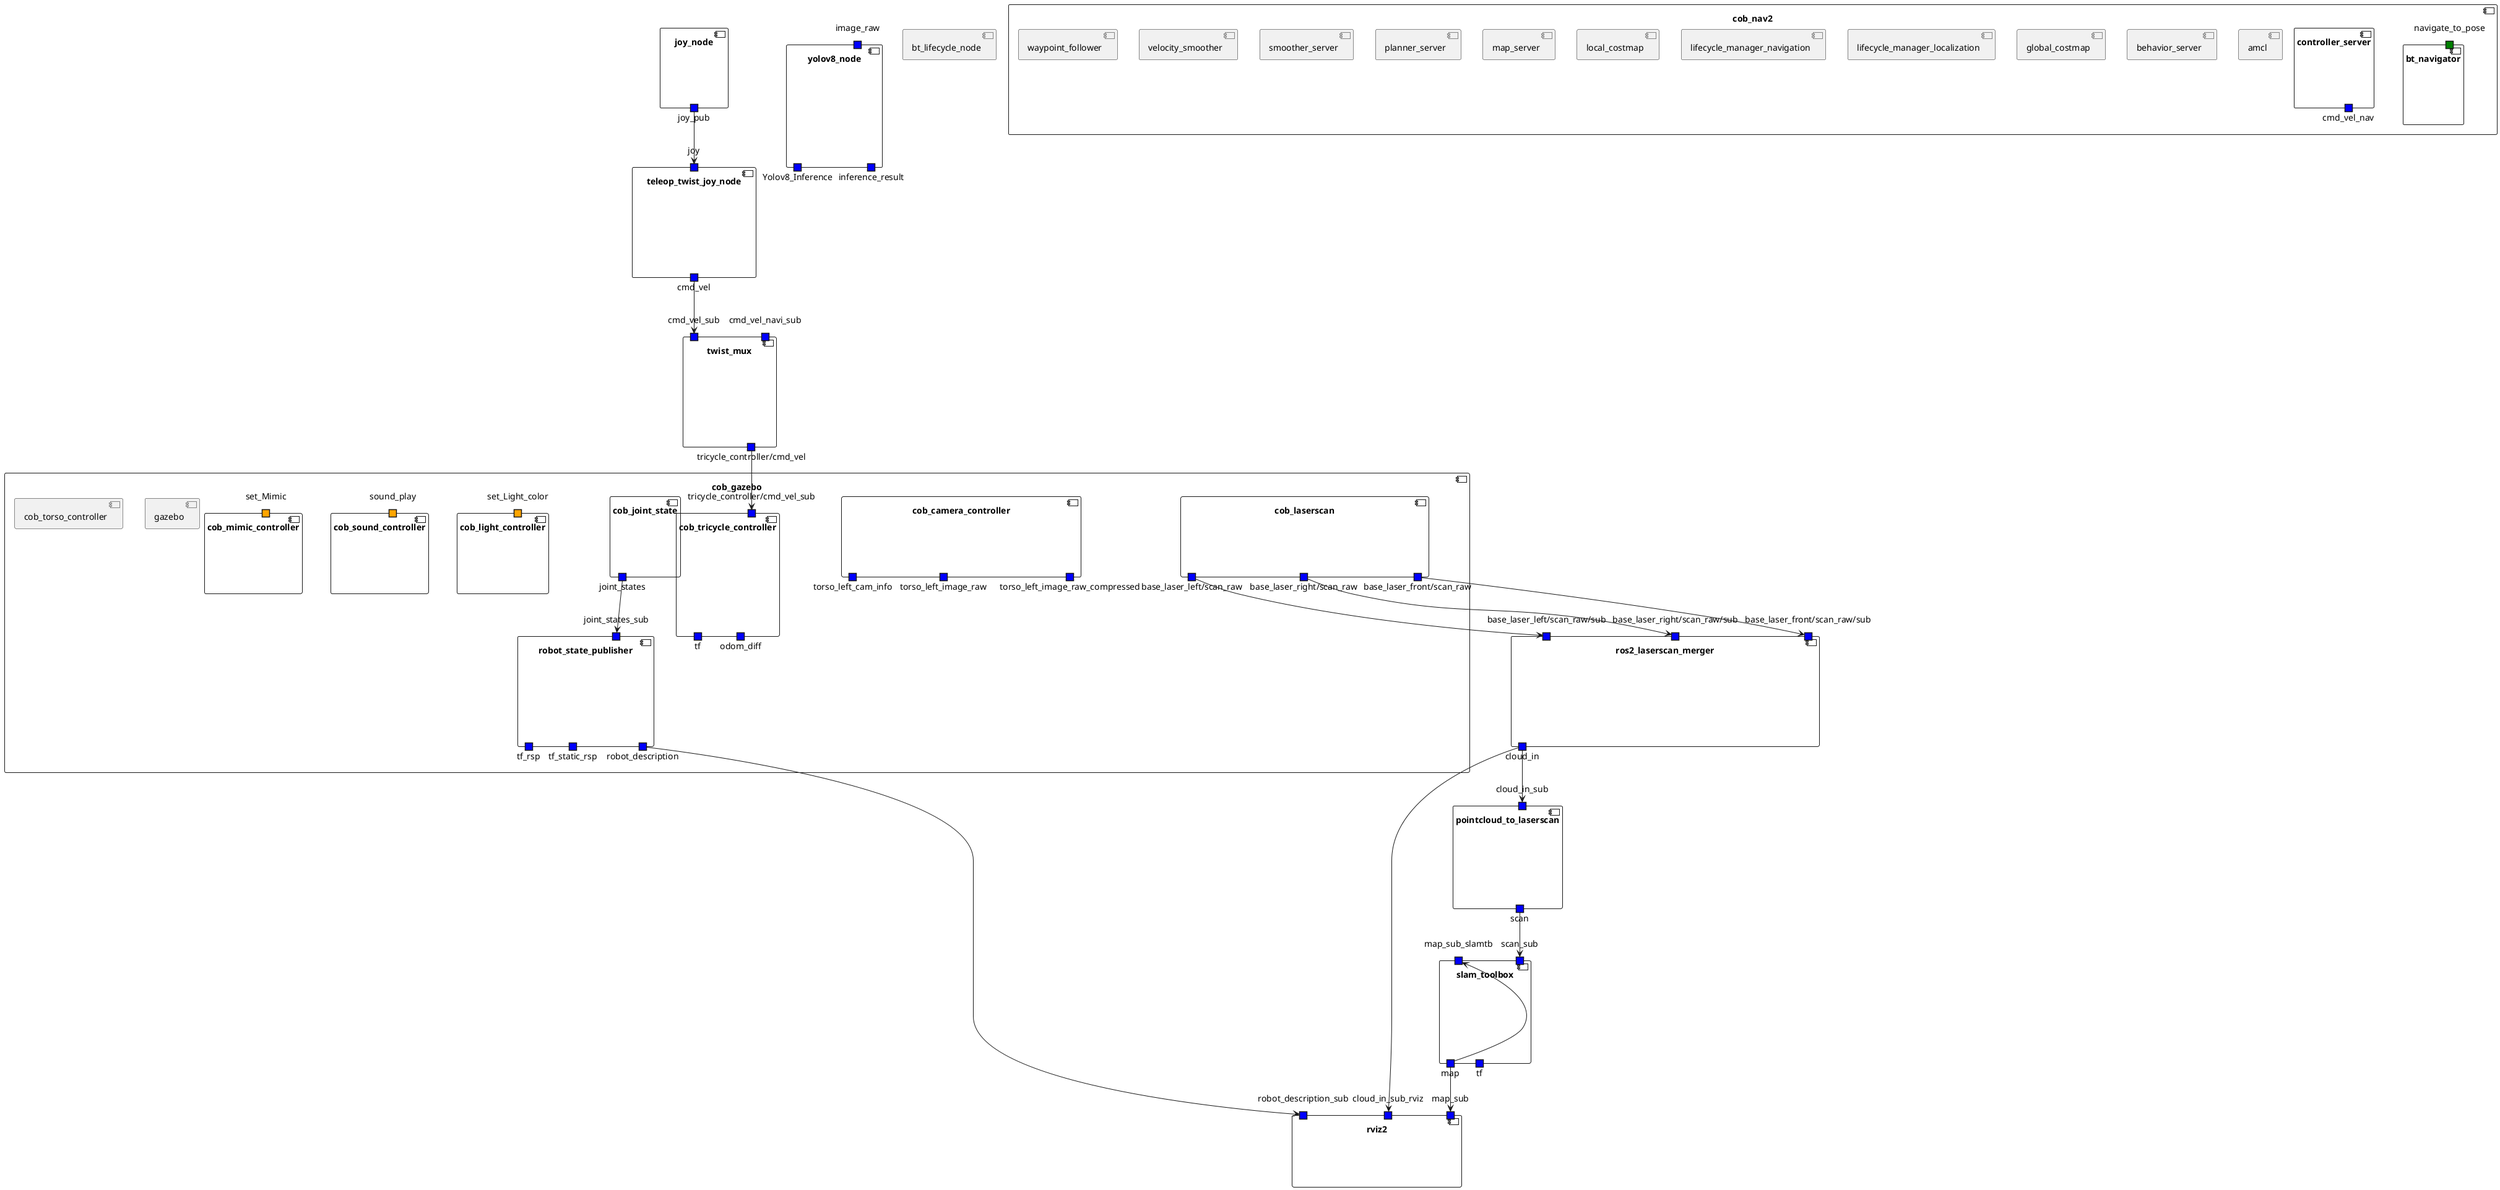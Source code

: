 @startuml

/'SUBSYSTEMS'/
component cob_gazebo {
  component gazebo {

/' PORTS DEFINED AS AVAILABLE IN THE ROSSYSTEM FILE '/

/' PORTS FROM THE ORIGINAL NODE '/
  }

  component cob_laserscan {

/' PORTS DEFINED AS AVAILABLE IN THE ROSSYSTEM FILE '/
    portout cob_laserscan.base_laser_left_scan_raw as "base_laser_left/scan_raw" #blue
    portout cob_laserscan.base_laser_right_scan_raw as "base_laser_right/scan_raw" #blue
    portout cob_laserscan.base_laser_front_scan_raw as "base_laser_front/scan_raw" #blue

/' PORTS FROM THE ORIGINAL NODE '/
  }

  component cob_camera_controller {

/' PORTS DEFINED AS AVAILABLE IN THE ROSSYSTEM FILE '/
    portout cob_camera_controller.torso_left_cam_info as "torso_left_cam_info" #blue
    portout cob_camera_controller.torso_left_image_raw as "torso_left_image_raw" #blue
    portout cob_camera_controller.torso_left_image_raw_compressed as "torso_left_image_raw_compressed" #blue

/' PORTS FROM THE ORIGINAL NODE '/
  }

  component cob_tricycle_controller {

/' PORTS DEFINED AS AVAILABLE IN THE ROSSYSTEM FILE '/
    portin cob_tricycle_controller.tricycle_controller_cmd_vel_sub as "tricycle_controller/cmd_vel_sub" #blue
    portout cob_tricycle_controller.tf as "tf" #blue
    portout cob_tricycle_controller.odom_diff as "odom_diff" #blue

/' PORTS FROM THE ORIGINAL NODE '/
  }

  component cob_torso_controller {

/' PORTS DEFINED AS AVAILABLE IN THE ROSSYSTEM FILE '/

/' PORTS FROM THE ORIGINAL NODE '/
  }

  component robot_state_publisher {

/' PORTS DEFINED AS AVAILABLE IN THE ROSSYSTEM FILE '/
    portin robot_state_publisher.joint_states_sub as "joint_states_sub" #blue
    portout robot_state_publisher.tf_rsp as "tf_rsp" #blue
    portout robot_state_publisher.tf_static_rsp as "tf_static_rsp" #blue
    portout robot_state_publisher.robot_description as "robot_description" #blue

/' PORTS FROM THE ORIGINAL NODE '/
  }

  component cob_joint_state {

/' PORTS DEFINED AS AVAILABLE IN THE ROSSYSTEM FILE '/
    portout cob_joint_state.joint_states as "joint_states" #blue

/' PORTS FROM THE ORIGINAL NODE '/
  }

  component cob_light_controller {

/' PORTS DEFINED AS AVAILABLE IN THE ROSSYSTEM FILE '/
    portin cob_light_controller.set_Light_color as "set_Light_color" #orange

/' PORTS FROM THE ORIGINAL NODE '/
  }

  component cob_sound_controller {

/' PORTS DEFINED AS AVAILABLE IN THE ROSSYSTEM FILE '/
    portin cob_sound_controller.sound_play as "sound_play" #orange

/' PORTS FROM THE ORIGINAL NODE '/
  }

  component cob_mimic_controller {

/' PORTS DEFINED AS AVAILABLE IN THE ROSSYSTEM FILE '/
    portin cob_mimic_controller.set_Mimic as "set_Mimic" #orange

/' PORTS FROM THE ORIGINAL NODE '/
  }

 }
component cob_nav2 {
  component amcl {

/' PORTS DEFINED AS AVAILABLE IN THE ROSSYSTEM FILE '/

/' PORTS FROM THE ORIGINAL NODE '/
  }

  component behavior_server {

/' PORTS DEFINED AS AVAILABLE IN THE ROSSYSTEM FILE '/

/' PORTS FROM THE ORIGINAL NODE '/
  }

  component bt_navigator {

/' PORTS DEFINED AS AVAILABLE IN THE ROSSYSTEM FILE '/
    portin bt_navigator.navigate_to_pose as "navigate_to_pose" #green

/' PORTS FROM THE ORIGINAL NODE '/
  }

  component controller_server {

/' PORTS DEFINED AS AVAILABLE IN THE ROSSYSTEM FILE '/
    portout controller_server.cmd_vel_nav as "cmd_vel_nav" #blue

/' PORTS FROM THE ORIGINAL NODE '/
  }

  component global_costmap {

/' PORTS DEFINED AS AVAILABLE IN THE ROSSYSTEM FILE '/

/' PORTS FROM THE ORIGINAL NODE '/
  }

  component lifecycle_manager_localization {

/' PORTS DEFINED AS AVAILABLE IN THE ROSSYSTEM FILE '/

/' PORTS FROM THE ORIGINAL NODE '/
  }

  component lifecycle_manager_navigation {

/' PORTS DEFINED AS AVAILABLE IN THE ROSSYSTEM FILE '/

/' PORTS FROM THE ORIGINAL NODE '/
  }

  component local_costmap {

/' PORTS DEFINED AS AVAILABLE IN THE ROSSYSTEM FILE '/

/' PORTS FROM THE ORIGINAL NODE '/
  }

  component map_server {

/' PORTS DEFINED AS AVAILABLE IN THE ROSSYSTEM FILE '/

/' PORTS FROM THE ORIGINAL NODE '/
  }

  component planner_server {

/' PORTS DEFINED AS AVAILABLE IN THE ROSSYSTEM FILE '/

/' PORTS FROM THE ORIGINAL NODE '/
  }

  component smoother_server {

/' PORTS DEFINED AS AVAILABLE IN THE ROSSYSTEM FILE '/

/' PORTS FROM THE ORIGINAL NODE '/
  }

  component velocity_smoother {

/' PORTS DEFINED AS AVAILABLE IN THE ROSSYSTEM FILE '/

/' PORTS FROM THE ORIGINAL NODE '/
  }

  component waypoint_follower {

/' PORTS DEFINED AS AVAILABLE IN THE ROSSYSTEM FILE '/

/' PORTS FROM THE ORIGINAL NODE '/
  }

 }

  component joy_node {

/' PORTS DEFINED AS AVAILABLE IN THE ROSSYSTEM FILE '/
    portout joy_node.joy_pub as "joy_pub" #blue

/' PORTS FROM THE ORIGINAL NODE '/
  }

  component teleop_twist_joy_node {

/' PORTS DEFINED AS AVAILABLE IN THE ROSSYSTEM FILE '/
    portout teleop_twist_joy_node.cmd_vel as "cmd_vel" #blue
    portin teleop_twist_joy_node.joy as "joy" #blue

/' PORTS FROM THE ORIGINAL NODE '/
  }

  component twist_mux {

/' PORTS DEFINED AS AVAILABLE IN THE ROSSYSTEM FILE '/
    portin twist_mux.cmd_vel_sub as "cmd_vel_sub" #blue
    portout twist_mux.tricycle_controller_cmd_vel as "tricycle_controller/cmd_vel" #blue
    portin twist_mux.cmd_vel_navi_sub as "cmd_vel_navi_sub" #blue

/' PORTS FROM THE ORIGINAL NODE '/
  }

  component ros2_laserscan_merger {

/' PORTS DEFINED AS AVAILABLE IN THE ROSSYSTEM FILE '/
    portout ros2_laserscan_merger.cloud_in as "cloud_in" #blue
    portin ros2_laserscan_merger.base_laser_left_scan_raw_sub as "base_laser_left/scan_raw/sub" #blue
    portin ros2_laserscan_merger.base_laser_right_scan_raw_sub as "base_laser_right/scan_raw/sub" #blue
    portin ros2_laserscan_merger.base_laser_front_scan_raw_sub as "base_laser_front/scan_raw/sub" #blue

/' PORTS FROM THE ORIGINAL NODE '/
  }

  component pointcloud_to_laserscan {

/' PORTS DEFINED AS AVAILABLE IN THE ROSSYSTEM FILE '/
    portin pointcloud_to_laserscan.cloud_in_sub as "cloud_in_sub" #blue
    portout pointcloud_to_laserscan.scan as "scan" #blue

/' PORTS FROM THE ORIGINAL NODE '/
  }

  component slam_toolbox {

/' PORTS DEFINED AS AVAILABLE IN THE ROSSYSTEM FILE '/
    portin slam_toolbox.map_sub_slamtb as "map_sub_slamtb" #blue
    portin slam_toolbox.scan_sub as "scan_sub" #blue
    portout slam_toolbox.map as "map" #blue
    portout slam_toolbox.tf as "tf" #blue

/' PORTS FROM THE ORIGINAL NODE '/
  }

  component rviz2 {

/' PORTS DEFINED AS AVAILABLE IN THE ROSSYSTEM FILE '/
    portin rviz2.cloud_in_sub_rviz as "cloud_in_sub_rviz" #blue
    portin rviz2.map_sub as "map_sub" #blue
    portin rviz2.robot_description_sub as "robot_description_sub" #blue

/' PORTS FROM THE ORIGINAL NODE '/
  }

  component yolov8_node {

/' PORTS DEFINED AS AVAILABLE IN THE ROSSYSTEM FILE '/
    portout yolov8_node.Yolov8_Inference as "Yolov8_Inference" #blue
    portout yolov8_node.inference_result as "inference_result" #blue
    portin yolov8_node.image_raw as "image_raw" #blue

/' PORTS FROM THE ORIGINAL NODE '/
  }

  component bt_lifecycle_node {

/' PORTS DEFINED AS AVAILABLE IN THE ROSSYSTEM FILE '/

/' PORTS FROM THE ORIGINAL NODE '/
  }

  joy_node.joy_pub --> teleop_twist_joy_node.joy
  teleop_twist_joy_node.cmd_vel --> twist_mux.cmd_vel_sub
  ros2_laserscan_merger.cloud_in --> pointcloud_to_laserscan.cloud_in_sub
  ros2_laserscan_merger.cloud_in --> rviz2.cloud_in_sub_rviz
  twist_mux.tricycle_controller_cmd_vel --> cob_tricycle_controller.tricycle_controller_cmd_vel_sub
  cob_laserscan.base_laser_left_scan_raw --> ros2_laserscan_merger.base_laser_left_scan_raw_sub
  cob_laserscan.base_laser_right_scan_raw --> ros2_laserscan_merger.base_laser_right_scan_raw_sub
  cob_laserscan.base_laser_front_scan_raw --> ros2_laserscan_merger.base_laser_front_scan_raw_sub
  robot_state_publisher.robot_description --> rviz2.robot_description_sub
  pointcloud_to_laserscan.scan --> slam_toolbox.scan_sub
  slam_toolbox.map --> rviz2.map_sub
  slam_toolbox.map --> slam_toolbox.map_sub_slamtb
  cob_joint_state.joint_states --> robot_state_publisher.joint_states_sub

@enduml